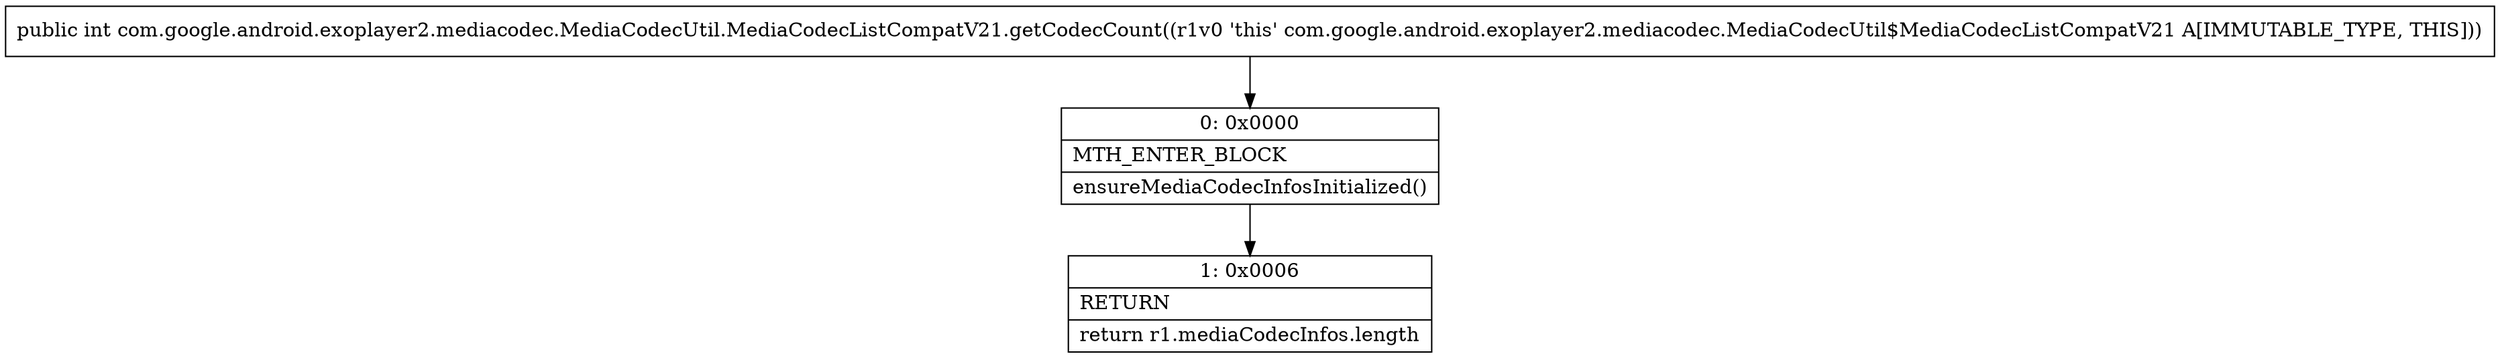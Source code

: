 digraph "CFG forcom.google.android.exoplayer2.mediacodec.MediaCodecUtil.MediaCodecListCompatV21.getCodecCount()I" {
Node_0 [shape=record,label="{0\:\ 0x0000|MTH_ENTER_BLOCK\l|ensureMediaCodecInfosInitialized()\l}"];
Node_1 [shape=record,label="{1\:\ 0x0006|RETURN\l|return r1.mediaCodecInfos.length\l}"];
MethodNode[shape=record,label="{public int com.google.android.exoplayer2.mediacodec.MediaCodecUtil.MediaCodecListCompatV21.getCodecCount((r1v0 'this' com.google.android.exoplayer2.mediacodec.MediaCodecUtil$MediaCodecListCompatV21 A[IMMUTABLE_TYPE, THIS])) }"];
MethodNode -> Node_0;
Node_0 -> Node_1;
}

